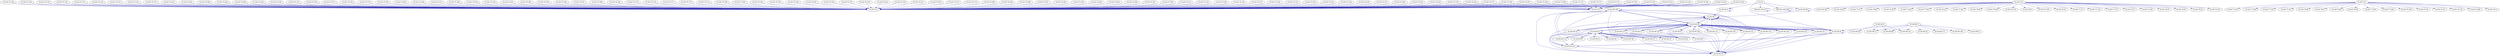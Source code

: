 digraph G {
	"10.245.76.189"->"10.245.76.1" [color="#1E1EA8"];
	"10.245.76.189"->"10.245.76.5" [color="#1E1EA8"];
	"10.245.76.185"->"10.245.76.1" [color="#1E1EA8"];
	"10.245.76.184"->"10.245.76.1" [color="#1E1EA8"];
	"10.245.76.187"->"10.245.76.1" [color="#1E1EA8"];
	"10.245.76.186"->"10.245.76.1" [color="#1E1EA8"];
	"10.245.76.180"->"10.245.76.1" [color="#1E1EA8"];
	"10.245.76.170"->"10.245.76.1" [color="#1E1EA8"];
	"10.245.76.171"->"10.245.76.1" [color="#1E1EA8"];
	"10.245.76.171"->"10.245.76.5" [color="#1E1EA8"];
	"10.245.76.173"->"10.245.76.1" [color="#1E1EA8"];
	"10.245.76.173"->"10.245.76.5" [color="#1E1EA8"];
	"10.245.76.174"->"10.245.76.1" [color="#1E1EA8"];
	"10.245.76.175"->"10.245.76.1" [color="#1E1EA8"];
	"10.245.76.175"->"10.245.76.5" [color="#1E1EA8"];
	"10.245.76.176"->"10.245.76.1" [color="#1E1EA8"];
	"10.245.76.176"->"10.245.76.5" [color="#1E1EA8"];
	"10.245.76.177"->"10.245.76.1" [color="#1E1EA8"];
	"10.245.76.178"->"10.245.76.1" [color="#1E1EA8"];
	"10.245.76.178"->"10.245.76.5" [color="#1E1EA8"];
	"10.245.76.179"->"10.245.76.1" [color="#1E1EA8"];
	"10.245.89.138"->"10.245.89.1" [color="#1E1EA8"];
	"10.245.89.138"->"10.245.89.16" [color="#1E1EA8"];
	"10.245.89.138"->"10.245.89.35" [color="#1E1EA8"];
	"10.245.89.138"->"10.245.89.9" [color="#1E1EA8"];
	"10.245.89.138"->"10.245.89.39" [color="#1E1EA8"];
	"10.245.89.138"->"10.245.89.56" [color="#1E1EA8"];
	"10.245.89.139"->"10.245.89.1" [color="#1E1EA8"];
	"10.245.89.139"->"10.245.89.16" [color="#1E1EA8"];
	"10.245.89.139"->"10.245.89.39" [color="#1E1EA8"];
	"10.245.89.132"->"10.245.89.1" [color="#1E1EA8"];
	"10.245.89.132"->"10.245.89.16" [color="#1E1EA8"];
	"10.245.89.132"->"10.245.89.39" [color="#1E1EA8"];
	"10.245.76.112"->"10.245.76.1" [color="#1E1EA8"];
	"10.245.89.130"->"10.245.89.1" [color="#1E1EA8"];
	"10.245.89.130"->"10.245.89.16" [color="#1E1EA8"];
	"10.245.89.130"->"10.245.89.39" [color="#1E1EA8"];
	"10.245.89.131"->"10.245.89.56" [color="#1E1EA8"];
	"10.245.89.131"->"10.245.89.1" [color="#1E1EA8"];
	"10.245.89.131"->"10.245.89.16" [color="#1E1EA8"];
	"10.245.89.131"->"10.245.89.39" [color="#1E1EA8"];
	"10.245.89.136"->"10.245.89.1" [color="#1E1EA8"];
	"10.245.89.136"->"10.245.89.16" [color="#1E1EA8"];
	"10.245.89.136"->"10.245.89.39" [color="#1E1EA8"];
	"10.245.89.137"->"10.245.89.1" [color="#1E1EA8"];
	"10.245.89.137"->"10.245.89.9" [color="#1E1EA8"];
	"10.245.89.137"->"10.245.89.16" [color="#1E1EA8"];
	"10.245.89.137"->"10.245.89.39" [color="#1E1EA8"];
	"10.245.89.137"->"10.245.89.35" [color="#1E1EA8"];
	"10.245.89.134"->"10.245.89.1" [color="#1E1EA8"];
	"10.245.89.134"->"10.245.89.16" [color="#1E1EA8"];
	"10.245.89.134"->"10.245.89.39" [color="#1E1EA8"];
	"10.245.89.135"->"10.245.89.1" [color="#1E1EA8"];
	"10.245.89.135"->"10.245.89.16" [color="#1E1EA8"];
	"10.245.89.135"->"10.245.89.39" [color="#1E1EA8"];
	"10.245.76.198"->"10.245.76.1" [color="#1E1EA8"];
	"10.245.76.199"->"10.245.76.1" [color="#1E1EA8"];
	"10.245.76.196"->"10.245.76.1" [color="#1E1EA8"];
	"10.245.76.197"->"10.245.76.1" [color="#1E1EA8"];
	"10.245.76.194"->"10.245.76.1" [color="#1E1EA8"];
	"10.245.76.195"->"10.245.76.1" [color="#1E1EA8"];
	"10.245.76.192"->"10.245.76.1" [color="#1E1EA8"];
	"10.245.76.193"->"10.245.76.1" [color="#1E1EA8"];
	"10.245.89.33"->"10.245.89.53" [color="#1E1EA8"];
	"10.245.89.39"->"10.245.89.1" [color="#1E1EA8"];
	"10.245.89.39"->"10.245.89.56" [color="#1E1EA8"];
	"10.245.89.39"->"10.245.89.17" [color="#1E1EA8"];
	"10.245.89.39"->"10.245.89.57" [color="#1E1EA8"];
	"10.245.89.39"->"10.245.89.18" [color="#1E1EA8"];
	"10.245.89.39"->"10.245.89.28" [color="#1E1EA8"];
	"10.245.89.39"->"10.245.89.129" [color="#1E1EA8"];
	"10.245.89.39"->"10.245.89.128" [color="#1E1EA8"];
	"10.245.89.39"->"10.245.89.138" [color="#1E1EA8"];
	"10.245.89.39"->"10.245.89.139" [color="#1E1EA8"];
	"10.245.89.39"->"10.245.89.53" [color="#1E1EA8"];
	"10.245.89.39"->"10.245.89.132" [color="#1E1EA8"];
	"10.245.89.39"->"10.245.89.133" [color="#1E1EA8"];
	"10.245.89.39"->"10.245.89.130" [color="#1E1EA8"];
	"10.245.89.39"->"10.245.89.131" [color="#1E1EA8"];
	"10.245.89.39"->"10.245.89.136" [color="#1E1EA8"];
	"10.245.89.39"->"10.245.89.137" [color="#1E1EA8"];
	"10.245.89.39"->"10.245.89.134" [color="#1E1EA8"];
	"10.245.89.39"->"10.245.89.135" [color="#1E1EA8"];
	"10.245.76.215"->"10.245.76.1" [color="#1E1EA8"];
	"10.245.76.214"->"10.245.76.1" [color="#1E1EA8"];
	"10.245.76.216"->"10.245.76.1" [color="#1E1EA8"];
	"10.245.76.211"->"10.245.76.1" [color="#1E1EA8"];
	"10.245.76.210"->"10.245.76.1" [color="#1E1EA8"];
	"10.245.76.213"->"10.245.76.1" [color="#1E1EA8"];
	"10.245.76.212"->"10.245.76.1" [color="#1E1EA8"];
	"10.245.76.212"->"10.245.76.5" [color="#1E1EA8"];
	"169.254.109.237"->"169.254.109.237" [color="#1E1EA8"];
	"10.245.89.24"->"10.245.89.53" [color="#1E1EA8"];
	"10.245.89.21"->"10.245.89.1" [color="#1E1EA8"];
	"10.245.89.21"->"10.245.89.21" [color="#1E1EA8"];
	"10.245.89.28"->"10.245.89.1" [color="#1E1EA8"];
	"10.245.89.28"->"10.245.89.53" [color="#1E1EA8"];
	"10.245.89.28"->"10.245.89.39" [color="#1E1EA8"];
	"10.245.76.2"->"10.245.78.163" [color="#1E1EA8"];
	"10.245.76.2"->"10.245.78.92" [color="#1E1EA8"];
	"10.245.76.2"->"10.245.77.21" [color="#1E1EA8"];
	"10.245.76.2"->"10.245.78.99" [color="#1E1EA8"];
	"10.245.76.2"->"10.245.78.30" [color="#1E1EA8"];
	"10.245.76.2"->"10.245.77.224" [color="#1E1EA8"];
	"10.245.76.2"->"10.245.77.201" [color="#1E1EA8"];
	"10.245.76.2"->"10.245.78.33" [color="#1E1EA8"];
	"10.245.76.2"->"10.245.77.221" [color="#1E1EA8"];
	"10.245.76.2"->"10.245.78.58" [color="#1E1EA8"];
	"10.245.76.2"->"10.245.76.227" [color="#1E1EA8"];
	"10.245.76.2"->"10.245.78.153" [color="#1E1EA8"];
	"10.245.76.2"->"10.245.78.0" [color="#1E1EA8"];
	"10.245.76.2"->"10.245.78.155" [color="#1E1EA8"];
	"10.245.76.2"->"10.245.78.32" [color="#1E1EA8"];
	"10.245.76.2"->"10.245.77.15" [color="#1E1EA8"];
	"10.245.76.2"->"10.245.77.218" [color="#1E1EA8"];
	"10.245.76.2"->"10.245.77.217" [color="#1E1EA8"];
	"10.245.76.2"->"10.245.78.27" [color="#1E1EA8"];
	"10.245.76.2"->"10.245.76.160" [color="#1E1EA8"];
	"10.245.76.2"->"10.245.78.65" [color="#1E1EA8"];
	"10.245.76.2"->"10.245.78.63" [color="#1E1EA8"];
	"10.245.76.2"->"10.245.78.62" [color="#1E1EA8"];
	"10.245.76.2"->"10.245.76.253" [color="#1E1EA8"];
	"10.245.76.3"->"10.245.77.227" [color="#1E1EA8"];
	"10.245.76.3"->"10.245.77.226" [color="#1E1EA8"];
	"10.245.76.3"->"10.245.77.232" [color="#1E1EA8"];
	"10.245.76.3"->"10.245.77.233" [color="#1E1EA8"];
	"10.245.76.3"->"10.245.78.68" [color="#1E1EA8"];
	"10.245.76.3"->"10.245.78.67" [color="#1E1EA8"];
	"10.245.76.3"->"10.245.78.66" [color="#1E1EA8"];
	"10.245.76.3"->"10.245.78.64" [color="#1E1EA8"];
	"10.245.76.3"->"10.245.77.229" [color="#1E1EA8"];
	"10.245.76.3"->"10.245.77.228" [color="#1E1EA8"];
	"10.245.76.3"->"10.245.78.168" [color="#1E1EA8"];
	"10.245.76.3"->"10.245.78.34" [color="#1E1EA8"];
	"10.245.76.3"->"10.245.78.14" [color="#1E1EA8"];
	"10.245.76.3"->"10.245.78.118" [color="#1E1EA8"];
	"10.245.76.3"->"10.245.76.248" [color="#1E1EA8"];
	"10.245.76.3"->"10.245.78.11" [color="#1E1EA8"];
	"10.245.76.114"->"10.245.76.1" [color="#1E1EA8"];
	"10.245.89.114"->"10.245.89.138" [color="#1E1EA8"];
	"10.245.89.114"->"10.245.89.131" [color="#1E1EA8"];
	"10.245.89.114"->"10.245.89.53" [color="#1E1EA8"];
	"10.245.76.208"->"10.245.76.1" [color="#1E1EA8"];
	"10.245.76.209"->"10.245.76.1" [color="#1E1EA8"];
	"10.245.76.206"->"10.245.76.1" [color="#1E1EA8"];
	"10.245.76.207"->"10.245.76.1" [color="#1E1EA8"];
	"10.245.76.204"->"10.245.76.1" [color="#1E1EA8"];
	"10.245.76.205"->"10.245.76.1" [color="#1E1EA8"];
	"10.245.76.202"->"10.245.76.1" [color="#1E1EA8"];
	"10.245.76.203"->"10.245.76.1" [color="#1E1EA8"];
	"10.245.76.200"->"10.245.76.1" [color="#1E1EA8"];
	"10.245.76.201"->"10.245.76.1" [color="#1E1EA8"];
	"10.245.89.1"->"10.245.89.39" [color="#1E1EA8"];
	"10.245.89.2"->"10.245.89.13" [color="#1E1EA8"];
	"10.245.89.2"->"10.245.89.54" [color="#1E1EA8"];
	"10.245.89.2"->"10.245.89.98" [color="#1E1EA8"];
	"10.245.89.2"->"10.245.89.101" [color="#1E1EA8"];
	"10.245.89.3"->"10.245.89.13" [color="#1E1EA8"];
	"10.245.89.3"->"10.245.89.32" [color="#1E1EA8"];
	"10.245.89.3"->"10.245.89.171" [color="#1E1EA8"];
	"10.245.89.3"->"10.245.89.100" [color="#1E1EA8"];
	"10.245.89.3"->"10.245.89.56" [color="#1E1EA8"];
	"10.245.89.3"->"10.245.89.98" [color="#1E1EA8"];
	"10.245.89.3"->"10.245.89.101" [color="#1E1EA8"];
	"10.245.89.3"->"10.245.89.51" [color="#1E1EA8"];
	"10.245.89.10"->"10.245.89.16" [color="#1E1EA8"];
	"10.245.89.10"->"10.245.89.53" [color="#1E1EA8"];
	"10.245.89.17"->"10.245.89.1" [color="#1E1EA8"];
	"10.245.89.17"->"10.245.89.39" [color="#1E1EA8"];
	"10.245.76.109"->"10.245.76.1" [color="#1E1EA8"];
	"10.245.89.18"->"10.245.89.16" [color="#1E1EA8"];
	"10.245.89.18"->"10.245.89.39" [color="#1E1EA8"];
	"10.245.76.123"->"10.245.76.1" [color="#1E1EA8"];
	"10.245.76.122"->"10.245.76.1" [color="#1E1EA8"];
	"10.245.76.239"->"10.245.76.1" [color="#1E1EA8"];
	"10.245.76.120"->"10.245.76.1" [color="#1E1EA8"];
	"10.245.76.127"->"10.245.76.1" [color="#1E1EA8"];
	"10.245.76.126"->"10.245.76.1" [color="#1E1EA8"];
	"10.245.76.125"->"10.245.76.1" [color="#1E1EA8"];
	"10.245.76.124"->"10.245.76.1" [color="#1E1EA8"];
	"10.245.76.124"->"10.245.76.5" [color="#1E1EA8"];
	"10.245.76.233"->"10.245.76.1" [color="#1E1EA8"];
	"10.245.76.232"->"10.245.76.1" [color="#1E1EA8"];
	"10.245.76.129"->"10.245.76.1" [color="#1E1EA8"];
	"10.245.76.230"->"10.245.76.1" [color="#1E1EA8"];
	"10.245.76.237"->"10.245.76.1" [color="#1E1EA8"];
	"10.245.76.236"->"10.245.76.1" [color="#1E1EA8"];
	"10.245.76.235"->"10.245.76.1" [color="#1E1EA8"];
	"10.245.76.234"->"10.245.76.1" [color="#1E1EA8"];
	"10.245.89.140"->"10.245.89.53" [color="#1E1EA8"];
	"10.245.76.138"->"10.245.76.1" [color="#1E1EA8"];
	"10.245.76.139"->"10.245.76.1" [color="#1E1EA8"];
	"10.245.76.135"->"10.245.76.1" [color="#1E1EA8"];
	"10.245.76.136"->"10.245.76.1" [color="#1E1EA8"];
	"10.245.76.137"->"10.245.76.1" [color="#1E1EA8"];
	"10.245.76.130"->"10.245.76.1" [color="#1E1EA8"];
	"10.245.76.131"->"10.245.76.1" [color="#1E1EA8"];
	"10.245.76.132"->"10.245.76.1" [color="#1E1EA8"];
	"10.245.76.133"->"10.245.76.1" [color="#1E1EA8"];
	"10.245.76.224"->"10.245.76.1" [color="#1E1EA8"];
	"10.245.76.225"->"10.245.76.1" [color="#1E1EA8"];
	"10.245.76.226"->"10.245.76.1" [color="#1E1EA8"];
	"10.245.76.228"->"10.245.76.1" [color="#1E1EA8"];
	"10.245.76.229"->"10.245.76.1" [color="#1E1EA8"];
	"10.245.76.164"->"10.245.76.1" [color="#1E1EA8"];
	"10.245.89.133"->"10.245.89.1" [color="#1E1EA8"];
	"10.245.89.133"->"10.245.89.16" [color="#1E1EA8"];
	"10.245.89.133"->"10.245.89.39" [color="#1E1EA8"];
	"10.245.76.149"->"10.245.76.1" [color="#1E1EA8"];
	"10.245.76.148"->"10.245.76.1" [color="#1E1EA8"];
	"10.245.76.148"->"10.245.76.5" [color="#1E1EA8"];
	"10.245.76.141"->"10.245.76.1" [color="#1E1EA8"];
	"10.245.76.143"->"10.245.76.1" [color="#1E1EA8"];
	"10.245.76.143"->"10.245.76.5" [color="#1E1EA8"];
	"10.245.76.142"->"10.245.76.1" [color="#1E1EA8"];
	"10.245.76.142"->"10.245.76.5" [color="#1E1EA8"];
	"10.245.76.145"->"10.245.76.1" [color="#1E1EA8"];
	"10.245.76.145"->"10.245.76.5" [color="#1E1EA8"];
	"10.245.76.144"->"10.245.76.1" [color="#1E1EA8"];
	"10.245.76.144"->"10.245.76.5" [color="#1E1EA8"];
	"10.245.76.147"->"10.245.76.1" [color="#1E1EA8"];
	"10.245.76.147"->"10.245.76.5" [color="#1E1EA8"];
	"10.245.76.146"->"10.245.76.1" [color="#1E1EA8"];
	"10.245.76.146"->"10.245.76.5" [color="#1E1EA8"];
	"10.245.89.67"->"10.245.89.138" [color="#1E1EA8"];
	"10.245.89.67"->"10.245.89.131" [color="#1E1EA8"];
	"10.245.89.67"->"10.245.89.53" [color="#1E1EA8"];
	"10.245.76.150"->"10.245.76.1" [color="#1E1EA8"];
	"10.245.76.151"->"10.245.76.1" [color="#1E1EA8"];
	"10.245.76.156"->"10.245.76.1" [color="#1E1EA8"];
	"10.245.76.119"->"10.245.76.1" [color="#1E1EA8"];
	"10.245.76.154"->"10.245.76.1" [color="#1E1EA8"];
	"10.245.76.240"->"10.245.76.1" [color="#1E1EA8"];
	"10.245.76.238"->"10.245.76.1" [color="#1E1EA8"];
	"10.245.76.121"->"10.245.76.1" [color="#1E1EA8"];
	"10.245.89.56"->"10.245.89.1" [color="#1E1EA8"];
	"10.245.89.56"->"10.245.89.16" [color="#1E1EA8"];
	"10.245.89.56"->"10.245.89.39" [color="#1E1EA8"];
	"10.245.89.56"->"10.245.89.56" [color="#1E1EA8"];
	"10.245.89.56"->"10.245.89.138" [color="#1E1EA8"];
	"10.245.89.56"->"10.245.89.131" [color="#1E1EA8"];
	"10.245.89.57"->"10.245.89.39" [color="#1E1EA8"];
	"10.245.89.53"->"10.245.89.10" [color="#1E1EA8"];
	"10.245.89.53"->"10.245.89.140" [color="#1E1EA8"];
	"10.245.89.53"->"10.245.89.16" [color="#1E1EA8"];
	"10.245.89.53"->"10.245.89.33" [color="#1E1EA8"];
	"10.245.89.53"->"10.245.89.39" [color="#1E1EA8"];
	"10.245.89.53"->"10.245.89.28" [color="#1E1EA8"];
	"10.245.89.53"->"10.245.89.24" [color="#1E1EA8"];
	"10.245.89.53"->"10.245.89.114" [color="#1E1EA8"];
	"10.245.89.53"->"10.245.89.67" [color="#1E1EA8"];
	"0.0.0.0"->"10.245.89.56" [color="#1E1EA8"];
	"0.0.0.0"->"169.254.100.246" [color="#1E1EA8"];
	"0.0.0.0"->"10.245.89.58" [color="#1E1EA8"];
	"0.0.0.0"->"10.245.89.21" [color="#1E1EA8"];
	"0.0.0.0"->"169.254.109.237" [color="#1E1EA8"];
	"10.245.89.58"->"10.245.89.1" [color="#1E1EA8"];
	"10.245.89.58"->"10.245.89.58" [color="#1E1EA8"];
	"10.245.76.167"->"10.245.76.1" [color="#1E1EA8"];
	"10.245.76.167"->"10.245.76.5" [color="#1E1EA8"];
	"10.245.76.166"->"10.245.76.1" [color="#1E1EA8"];
	"10.245.76.165"->"10.245.76.1" [color="#1E1EA8"];
	"10.245.76.128"->"10.245.76.1" [color="#1E1EA8"];
	"10.245.76.163"->"10.245.76.1" [color="#1E1EA8"];
	"10.245.76.169"->"10.245.76.1" [color="#1E1EA8"];
	"10.245.76.169"->"10.245.76.5" [color="#1E1EA8"];
	"10.245.76.168"->"10.245.76.1" [color="#1E1EA8"];
	"10.245.89.129"->"10.245.89.1" [color="#1E1EA8"];
	"10.245.89.129"->"10.245.89.16" [color="#1E1EA8"];
	"10.245.89.129"->"10.245.89.39" [color="#1E1EA8"];
	"10.245.89.128"->"10.245.89.1" [color="#1E1EA8"];
	"10.245.89.128"->"10.245.89.16" [color="#1E1EA8"];
	"10.245.89.128"->"10.245.89.39" [color="#1E1EA8"];
	"169.254.100.246"->"169.254.100.246" [color="#1E1EA8"];
}